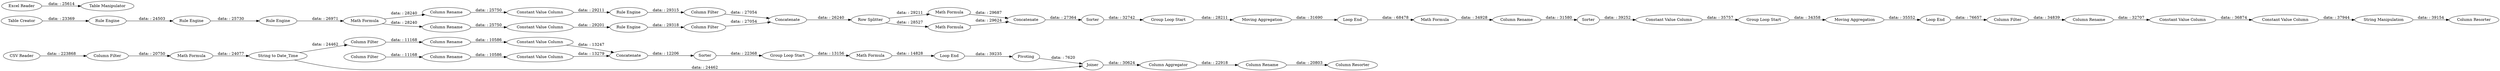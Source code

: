 digraph {
	"6943125308070572341_69" [label=Joiner]
	"-2650895396501949899_13" [label="Rule Engine"]
	"-2650895396501949899_10" [label="Column Filter"]
	"-5349533747803931565_16" [label=Sorter]
	"-2650895396501949899_5" [label="Math Formula"]
	"6943125308070572341_75" [label="Math Formula"]
	"-2650895396501949899_19" [label="Column Rename"]
	"-5349533747803931565_37" [label="Column Rename"]
	"3472232272164897803_57" [label="Column Rename"]
	"5492630203666041784_739" [label="CSV Reader"]
	"-5349533747803931565_36" [label="Math Formula"]
	"6943125308070572341_74" [label="Math Formula"]
	"-2650895396501949899_12" [label="Constant Value Column"]
	"6943125308070572341_73" [label="Column Resorter"]
	"6943125308070572341_72" [label="Column Aggregator"]
	"-2650895396501949899_18" [label="Column Rename"]
	"-5552862376697142107_44" [label="Column Rename"]
	"6943125308070572341_2" [label="Column Filter"]
	"-2650895396501949899_14" [label="Column Filter"]
	"-5552862376697142107_38" [label=Sorter]
	"-2650895396501949899_8" [label="Constant Value Column"]
	"6943125308070572341_68" [label=Pivoting]
	"-1388576369841280356_884" [label="String Manipulation"]
	"-1388576369841280356_881" [label="Constant Value Column"]
	"5492630203666041784_1140" [label="Excel Reader"]
	"-5552862376697142107_41" [label="Constant Value Column"]
	"-2650895396501949899_3" [label="Rule Engine"]
	"-5349533747803931565_21" [label="Math Formula"]
	"-5552862376697142107_39" [label="Group Loop Start"]
	"3472232272164897803_56" [label=Concatenate]
	"-1388576369841280356_885" [label="Column Resorter"]
	"6943125308070572341_63" [label="Group Loop Start"]
	"-5552862376697142107_40" [label="Moving Aggregation"]
	"3472232272164897803_55" [label="Column Filter"]
	"6943125308070572341_76" [label="Loop End"]
	"-5349533747803931565_22" [label=Concatenate]
	"3472232272164897803_61" [label=Sorter]
	"5492630203666041784_1141" [label="Table Manipulator"]
	"-5349533747803931565_38" [label="Loop End"]
	"-2650895396501949899_2" [label="Rule Engine"]
	"-5349533747803931565_35" [label="Group Loop Start"]
	"-2650895396501949899_9" [label="Rule Engine"]
	"-2650895396501949899_15" [label=Concatenate]
	"-1388576369841280356_882" [label="Constant Value Column"]
	"3472232272164897803_58" [label="Column Rename"]
	"6943125308070572341_3" [label="Column Rename"]
	"-2650895396501949899_4" [label="Rule Engine"]
	"-5349533747803931565_18" [label="Math Formula"]
	"3472232272164897803_54" [label="Column Filter"]
	"3472232272164897803_60" [label="Constant Value Column"]
	"6943125308070572341_5" [label="String to Date_Time"]
	"-5349533747803931565_20" [label="Row Splitter"]
	"-5552862376697142107_45" [label="Loop End"]
	"3472232272164897803_59" [label="Constant Value Column"]
	"5492630203666041784_1139" [label="Table Creator"]
	"-5349533747803931565_29" [label="Moving Aggregation"]
	"-5552862376697142107_43" [label="Column Filter"]
	"3472232272164897803_54" -> "3472232272164897803_57" [label="data: : 11168"]
	"-2650895396501949899_9" -> "-2650895396501949899_10" [label="data: : 29318"]
	"-5552862376697142107_39" -> "-5552862376697142107_40" [label="data: : 34358"]
	"3472232272164897803_61" -> "6943125308070572341_63" [label="data: : 22368"]
	"-5349533747803931565_20" -> "-5349533747803931565_18" [label="data: : 28527"]
	"6943125308070572341_5" -> "3472232272164897803_54" [label="data: : 24462"]
	"6943125308070572341_69" -> "6943125308070572341_72" [label="data: : 30624"]
	"-2650895396501949899_5" -> "-2650895396501949899_18" [label="data: : 28240"]
	"-5349533747803931565_35" -> "-5349533747803931565_29" [label="data: : 28211"]
	"-2650895396501949899_3" -> "-2650895396501949899_4" [label="data: : 25730"]
	"-2650895396501949899_18" -> "-2650895396501949899_8" [label="data: : 25750"]
	"-5552862376697142107_43" -> "-5552862376697142107_44" [label="data: : 34839"]
	"-1388576369841280356_881" -> "-1388576369841280356_884" [label="data: : 37944"]
	"-2650895396501949899_12" -> "-2650895396501949899_13" [label="data: : 29211"]
	"-5552862376697142107_41" -> "-5552862376697142107_39" [label="data: : 35757"]
	"-5349533747803931565_21" -> "-5349533747803931565_22" [label="data: : 29687"]
	"-2650895396501949899_5" -> "-2650895396501949899_19" [label="data: : 28240"]
	"3472232272164897803_58" -> "3472232272164897803_60" [label="data: : 10586"]
	"-5349533747803931565_22" -> "-5349533747803931565_16" [label="data: : 27364"]
	"-2650895396501949899_10" -> "-2650895396501949899_15" [label="data: : 27054"]
	"3472232272164897803_59" -> "3472232272164897803_56" [label="data: : 13247"]
	"-1388576369841280356_882" -> "-1388576369841280356_881" [label="data: : 36874"]
	"6943125308070572341_3" -> "6943125308070572341_73" [label="data: : 20803"]
	"-2650895396501949899_14" -> "-2650895396501949899_15" [label="data: : 27054"]
	"6943125308070572341_2" -> "6943125308070572341_74" [label="data: : 20750"]
	"-2650895396501949899_8" -> "-2650895396501949899_9" [label="data: : 29201"]
	"6943125308070572341_68" -> "6943125308070572341_69" [label="data: : 7620"]
	"-5349533747803931565_20" -> "-5349533747803931565_21" [label="data: : 29211"]
	"-2650895396501949899_2" -> "-2650895396501949899_3" [label="data: : 24503"]
	"-5552862376697142107_40" -> "-5552862376697142107_45" [label="data: : 35552"]
	"-5349533747803931565_29" -> "-5349533747803931565_38" [label="data: : 31690"]
	"-5349533747803931565_18" -> "-5349533747803931565_22" [label="data: : 29624"]
	"-2650895396501949899_4" -> "-2650895396501949899_5" [label="data: : 26971"]
	"-5349533747803931565_37" -> "-5552862376697142107_38" [label="data: : 31580"]
	"5492630203666041784_1139" -> "-2650895396501949899_2" [label="data: : 23369"]
	"-2650895396501949899_19" -> "-2650895396501949899_12" [label="data: : 25750"]
	"-5349533747803931565_36" -> "-5349533747803931565_37" [label="data: : 34928"]
	"-5552862376697142107_38" -> "-5552862376697142107_41" [label="data: : 39252"]
	"-5552862376697142107_45" -> "-5552862376697142107_43" [label="data: : 76657"]
	"6943125308070572341_75" -> "6943125308070572341_76" [label="data: : 14828"]
	"-2650895396501949899_15" -> "-5349533747803931565_20" [label="data: : 26240"]
	"6943125308070572341_72" -> "6943125308070572341_3" [label="data: : 22918"]
	"6943125308070572341_63" -> "6943125308070572341_75" [label="data: : 13156"]
	"3472232272164897803_55" -> "3472232272164897803_58" [label="data: : 11168"]
	"6943125308070572341_76" -> "6943125308070572341_68" [label="data: : 39235"]
	"-5349533747803931565_38" -> "-5349533747803931565_36" [label="data: : 68478"]
	"-5349533747803931565_16" -> "-5349533747803931565_35" [label="data: : 32742"]
	"-1388576369841280356_884" -> "-1388576369841280356_885" [label="data: : 39154"]
	"-5552862376697142107_44" -> "-1388576369841280356_882" [label="data: : 32707"]
	"3472232272164897803_60" -> "3472232272164897803_56" [label="data: : 13279"]
	"6943125308070572341_5" -> "6943125308070572341_69" [label="data: : 24462"]
	"5492630203666041784_739" -> "6943125308070572341_2" [label="data: : 223868"]
	"3472232272164897803_56" -> "3472232272164897803_61" [label="data: : 12206"]
	"5492630203666041784_1140" -> "5492630203666041784_1141" [label="data: : 25614"]
	"-2650895396501949899_13" -> "-2650895396501949899_14" [label="data: : 29315"]
	"6943125308070572341_74" -> "6943125308070572341_5" [label="data: : 24077"]
	"3472232272164897803_57" -> "3472232272164897803_59" [label="data: : 10586"]
	rankdir=LR
}
